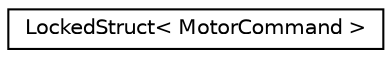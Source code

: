 digraph "Graphical Class Hierarchy"
{
  edge [fontname="Helvetica",fontsize="10",labelfontname="Helvetica",labelfontsize="10"];
  node [fontname="Helvetica",fontsize="10",shape=record];
  rankdir="LR";
  Node0 [label="LockedStruct\< MotorCommand \>",height=0.2,width=0.4,color="black", fillcolor="white", style="filled",URL="$struct_locked_struct.html"];
}
